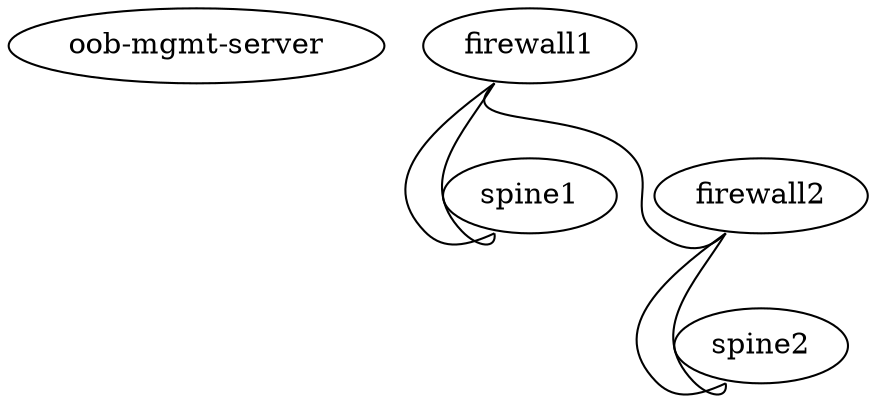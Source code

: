 graph demo {
 "oob-mgmt-server" [function="oob-server" memory="3072" mgmt_ip="192.168.200.254/24"]
 "spine1" [function="spine" config="./helper_scripts/extra_switch_config.sh" mgmt_ip="192.168.200.2"]
 "spine2" [function="spine" config="./helper_scripts/extra_switch_config.sh" mgmt_ip="192.168.200.3"]
 "firewall1" [function="fake"]
 "firewall2" [function="fake"]
   "firewall1":"swp1" -- "spine1":"swp1"
   "firewall1":"swp2" -- "spine1":"swp2"
   "firewall2":"swp1" -- "spine2":"swp1"
   "firewall2":"swp2" -- "spine2":"swp2"
   "firewall1":"swp3" -- "firewall2":"swp3"
}


graph dc1 {
 "oob-mgmt-server" [function="oob-server" mgmt_ip="192.168.200.254/24"]
 "leaf1" [function="leaf" mgmt_ip="192.168.200.10"]
 "leaf2" [function="leaf" mgmt_ip="192.168.200.20"]
   "leaf1":"swp1" -- "leaf2":"swp1"
   "leaf1":"swp2" -- "leaf2":"swp2"
   "leaf1":"swp3" -- "leaf2":"swp3"
   "leaf1":"swp4" -- "leaf2":"swp4"
}
